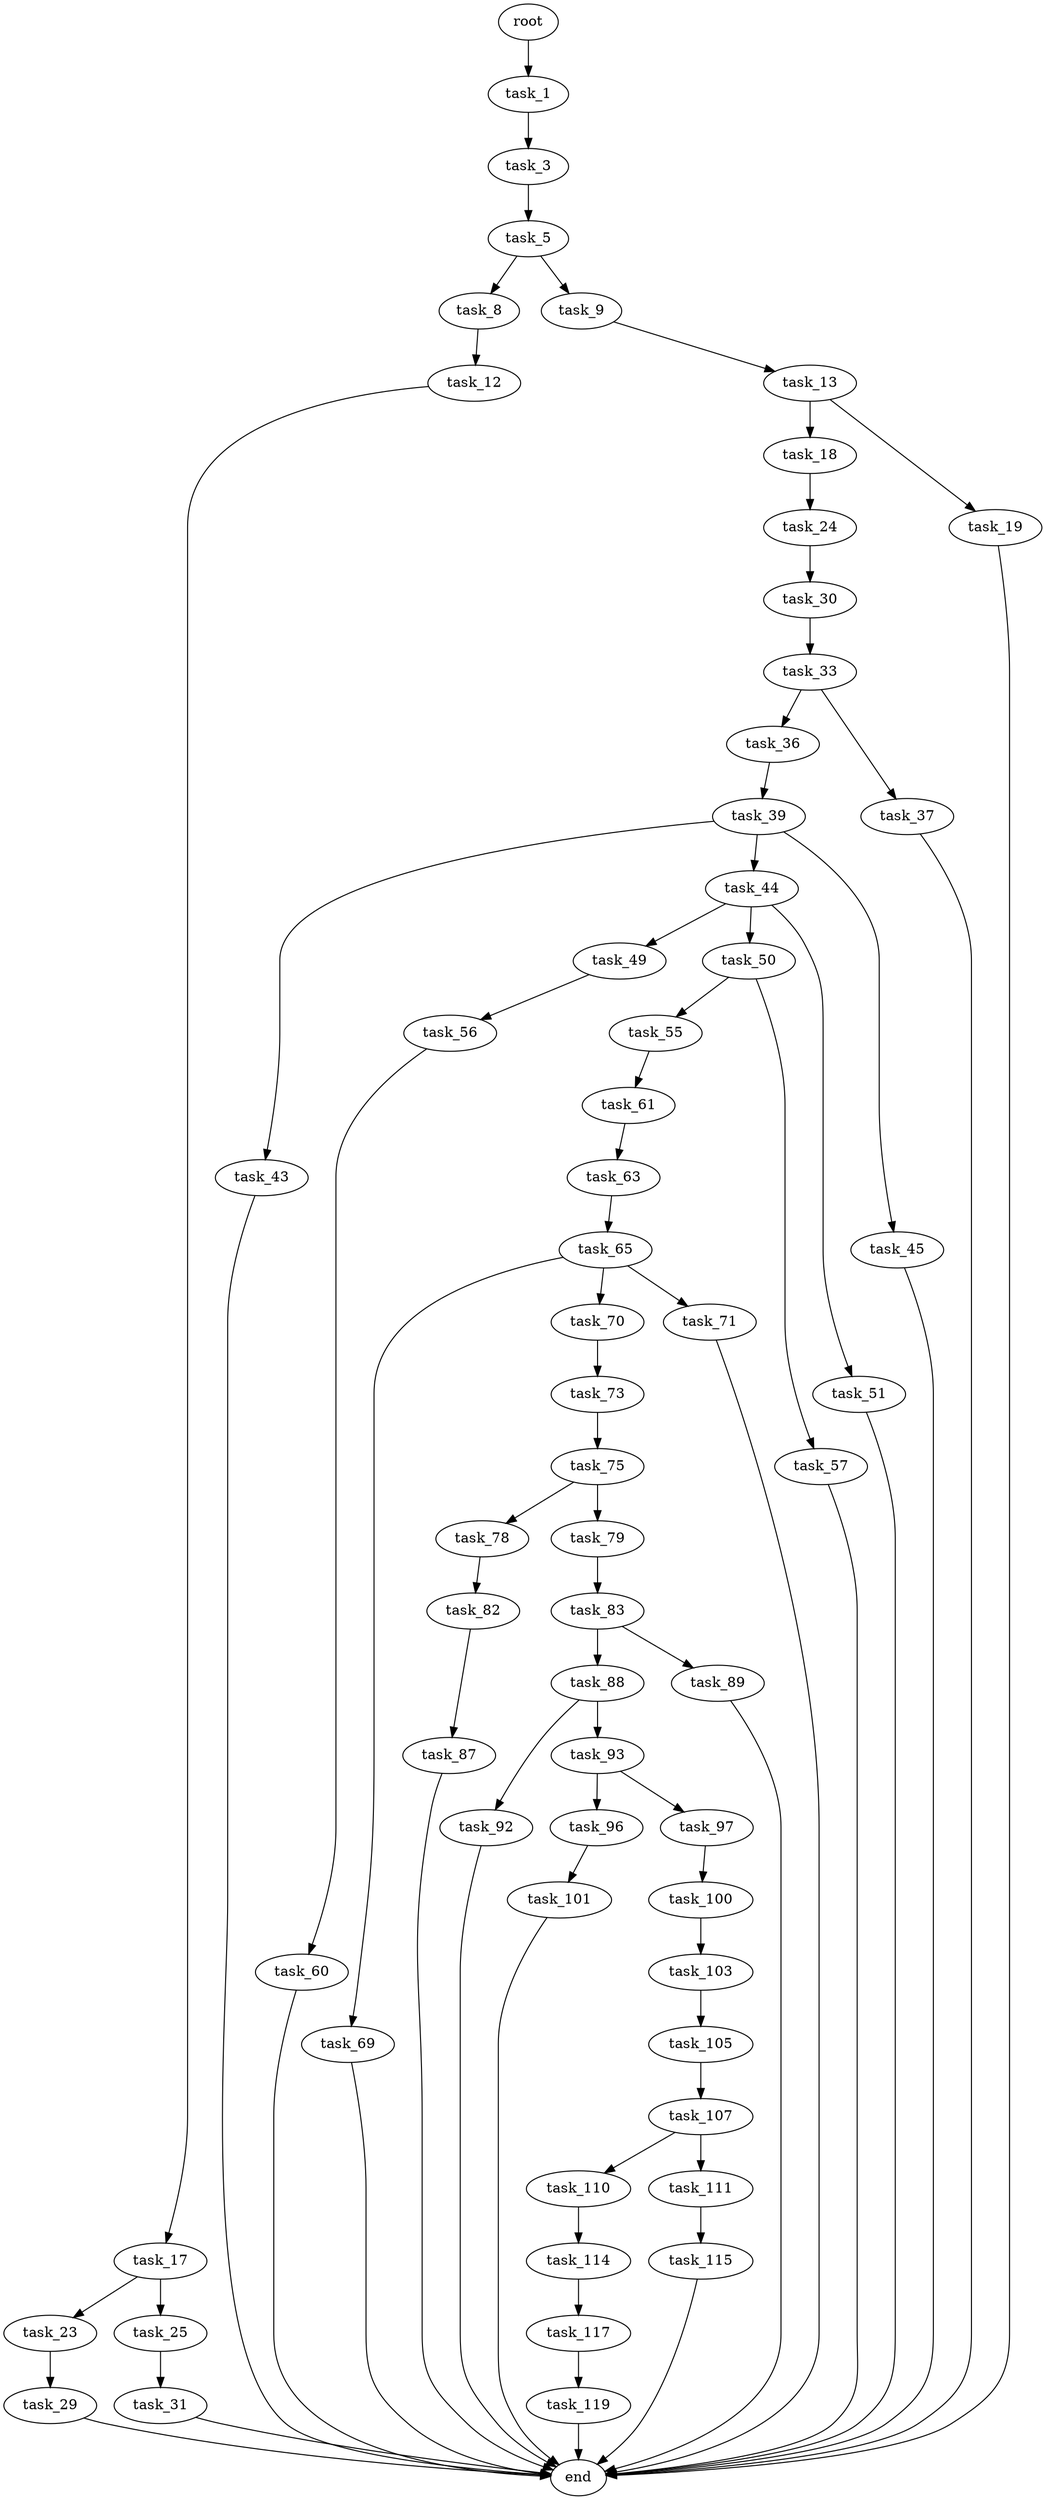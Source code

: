 digraph G {
  root [size="0.000000"];
  task_1 [size="35163227808.000000"];
  task_3 [size="286326924377.000000"];
  task_5 [size="97508612250.000000"];
  task_8 [size="8589934592.000000"];
  task_9 [size="68719476736.000000"];
  task_12 [size="368293445632.000000"];
  task_13 [size="27730717879.000000"];
  task_17 [size="23913802808.000000"];
  task_18 [size="31968499766.000000"];
  task_19 [size="5926412479.000000"];
  task_23 [size="28991029248.000000"];
  task_24 [size="26492919813.000000"];
  task_25 [size="244021186873.000000"];
  task_29 [size="539681218786.000000"];
  task_30 [size="1080267943.000000"];
  task_31 [size="1073741824000.000000"];
  task_33 [size="23950003084.000000"];
  task_36 [size="30531750446.000000"];
  task_37 [size="34406626400.000000"];
  task_39 [size="7689431045.000000"];
  task_43 [size="210682859197.000000"];
  task_44 [size="35841876890.000000"];
  task_45 [size="8589934592.000000"];
  task_49 [size="816747909388.000000"];
  task_50 [size="32193495025.000000"];
  task_51 [size="368293445632.000000"];
  task_55 [size="28991029248.000000"];
  task_56 [size="782757789696.000000"];
  task_57 [size="68719476736.000000"];
  task_60 [size="368293445632.000000"];
  task_61 [size="11205466022.000000"];
  task_63 [size="8589934592.000000"];
  task_65 [size="1073741824000.000000"];
  task_69 [size="7048615164.000000"];
  task_70 [size="782757789696.000000"];
  task_71 [size="23295800581.000000"];
  task_73 [size="28991029248.000000"];
  task_75 [size="7399469106.000000"];
  task_78 [size="407653976523.000000"];
  task_79 [size="92343969708.000000"];
  task_82 [size="158318959552.000000"];
  task_83 [size="231928233984.000000"];
  task_87 [size="337861948201.000000"];
  task_88 [size="550709276604.000000"];
  task_89 [size="799383292550.000000"];
  task_92 [size="8589934592.000000"];
  task_93 [size="28991029248.000000"];
  task_96 [size="201068222664.000000"];
  task_97 [size="549755813888.000000"];
  task_100 [size="527625128566.000000"];
  task_101 [size="549755813888.000000"];
  task_103 [size="134217728000.000000"];
  task_105 [size="6298712988.000000"];
  task_107 [size="22451814211.000000"];
  task_110 [size="2989601038.000000"];
  task_111 [size="110313626307.000000"];
  task_114 [size="368293445632.000000"];
  task_115 [size="815306873900.000000"];
  task_117 [size="549755813888.000000"];
  task_119 [size="134217728000.000000"];
  end [size="0.000000"];

  root -> task_1 [size="1.000000"];
  task_1 -> task_3 [size="679477248.000000"];
  task_3 -> task_5 [size="209715200.000000"];
  task_5 -> task_8 [size="75497472.000000"];
  task_5 -> task_9 [size="75497472.000000"];
  task_8 -> task_12 [size="33554432.000000"];
  task_9 -> task_13 [size="134217728.000000"];
  task_12 -> task_17 [size="411041792.000000"];
  task_13 -> task_18 [size="838860800.000000"];
  task_13 -> task_19 [size="838860800.000000"];
  task_17 -> task_23 [size="411041792.000000"];
  task_17 -> task_25 [size="411041792.000000"];
  task_18 -> task_24 [size="679477248.000000"];
  task_19 -> end [size="1.000000"];
  task_23 -> task_29 [size="75497472.000000"];
  task_24 -> task_30 [size="33554432.000000"];
  task_25 -> task_31 [size="411041792.000000"];
  task_29 -> end [size="1.000000"];
  task_30 -> task_33 [size="75497472.000000"];
  task_31 -> end [size="1.000000"];
  task_33 -> task_36 [size="33554432.000000"];
  task_33 -> task_37 [size="33554432.000000"];
  task_36 -> task_39 [size="33554432.000000"];
  task_37 -> end [size="1.000000"];
  task_39 -> task_43 [size="134217728.000000"];
  task_39 -> task_44 [size="134217728.000000"];
  task_39 -> task_45 [size="134217728.000000"];
  task_43 -> end [size="1.000000"];
  task_44 -> task_49 [size="33554432.000000"];
  task_44 -> task_50 [size="33554432.000000"];
  task_44 -> task_51 [size="33554432.000000"];
  task_45 -> end [size="1.000000"];
  task_49 -> task_56 [size="536870912.000000"];
  task_50 -> task_55 [size="679477248.000000"];
  task_50 -> task_57 [size="679477248.000000"];
  task_51 -> end [size="1.000000"];
  task_55 -> task_61 [size="75497472.000000"];
  task_56 -> task_60 [size="679477248.000000"];
  task_57 -> end [size="1.000000"];
  task_60 -> end [size="1.000000"];
  task_61 -> task_63 [size="301989888.000000"];
  task_63 -> task_65 [size="33554432.000000"];
  task_65 -> task_69 [size="838860800.000000"];
  task_65 -> task_70 [size="838860800.000000"];
  task_65 -> task_71 [size="838860800.000000"];
  task_69 -> end [size="1.000000"];
  task_70 -> task_73 [size="679477248.000000"];
  task_71 -> end [size="1.000000"];
  task_73 -> task_75 [size="75497472.000000"];
  task_75 -> task_78 [size="33554432.000000"];
  task_75 -> task_79 [size="33554432.000000"];
  task_78 -> task_82 [size="301989888.000000"];
  task_79 -> task_83 [size="209715200.000000"];
  task_82 -> task_87 [size="301989888.000000"];
  task_83 -> task_88 [size="301989888.000000"];
  task_83 -> task_89 [size="301989888.000000"];
  task_87 -> end [size="1.000000"];
  task_88 -> task_92 [size="411041792.000000"];
  task_88 -> task_93 [size="411041792.000000"];
  task_89 -> end [size="1.000000"];
  task_92 -> end [size="1.000000"];
  task_93 -> task_96 [size="75497472.000000"];
  task_93 -> task_97 [size="75497472.000000"];
  task_96 -> task_101 [size="209715200.000000"];
  task_97 -> task_100 [size="536870912.000000"];
  task_100 -> task_103 [size="679477248.000000"];
  task_101 -> end [size="1.000000"];
  task_103 -> task_105 [size="209715200.000000"];
  task_105 -> task_107 [size="134217728.000000"];
  task_107 -> task_110 [size="838860800.000000"];
  task_107 -> task_111 [size="838860800.000000"];
  task_110 -> task_114 [size="75497472.000000"];
  task_111 -> task_115 [size="75497472.000000"];
  task_114 -> task_117 [size="411041792.000000"];
  task_115 -> end [size="1.000000"];
  task_117 -> task_119 [size="536870912.000000"];
  task_119 -> end [size="1.000000"];
}
